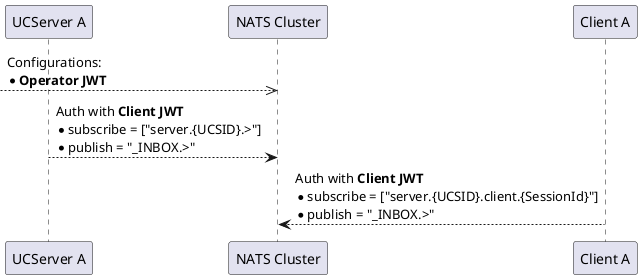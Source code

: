 @startuml NATS JWT auth

participant "UCServer A" as UCS
participant "NATS Cluster" as NATS
participant "Client A" as CA

-->> NATS: Configurations:\n\
* **Operator JWT**

UCS --> NATS: Auth with **Client JWT** \n\
* subscribe = ["server.{UCSID}.>"] \n\
* publish = "_INBOX.>"

CA --> NATS: Auth with **Client JWT** \n\
* subscribe = ["server.{UCSID}.client.{SessionId}"] \n\
* publish = "_INBOX.>"

@enduml